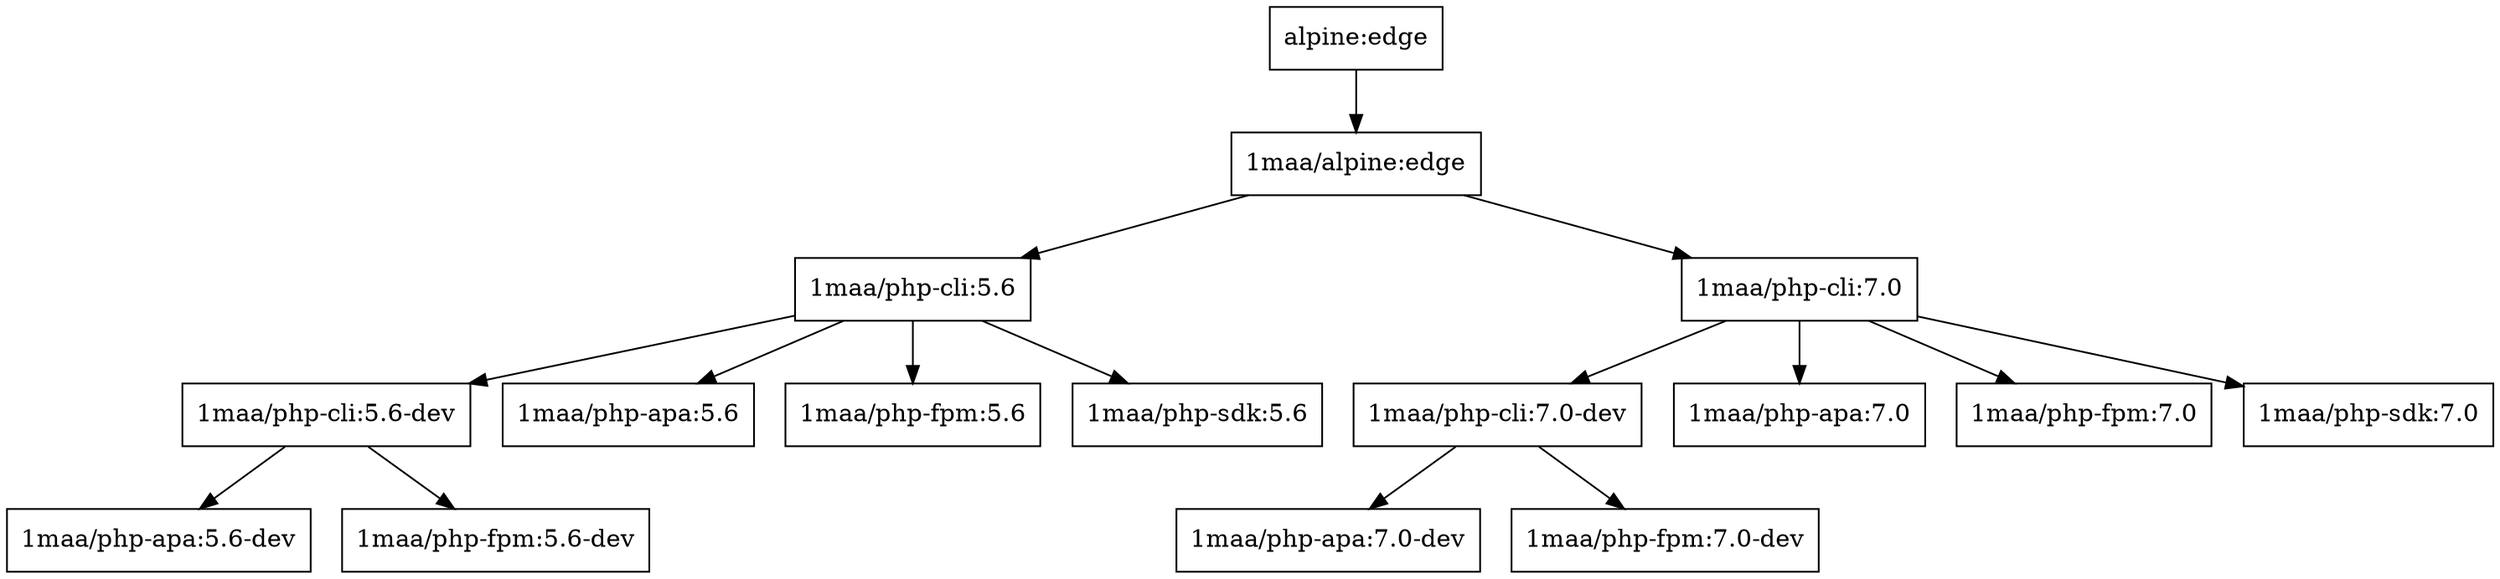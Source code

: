 digraph G {
    node [shape="box"];
    "alpine:edge" -> "1maa/alpine:edge";
    "1maa/alpine:edge" -> "1maa/php-cli:5.6", "1maa/php-cli:7.0";
    "1maa/php-cli:5.6" -> "1maa/php-cli:5.6-dev", "1maa/php-apa:5.6", "1maa/php-fpm:5.6", "1maa/php-sdk:5.6";
    "1maa/php-cli:7.0" -> "1maa/php-cli:7.0-dev", "1maa/php-apa:7.0", "1maa/php-fpm:7.0", "1maa/php-sdk:7.0";
    "1maa/php-cli:5.6-dev" -> "1maa/php-apa:5.6-dev", "1maa/php-fpm:5.6-dev";
    "1maa/php-cli:7.0-dev" -> "1maa/php-apa:7.0-dev", "1maa/php-fpm:7.0-dev";
}

